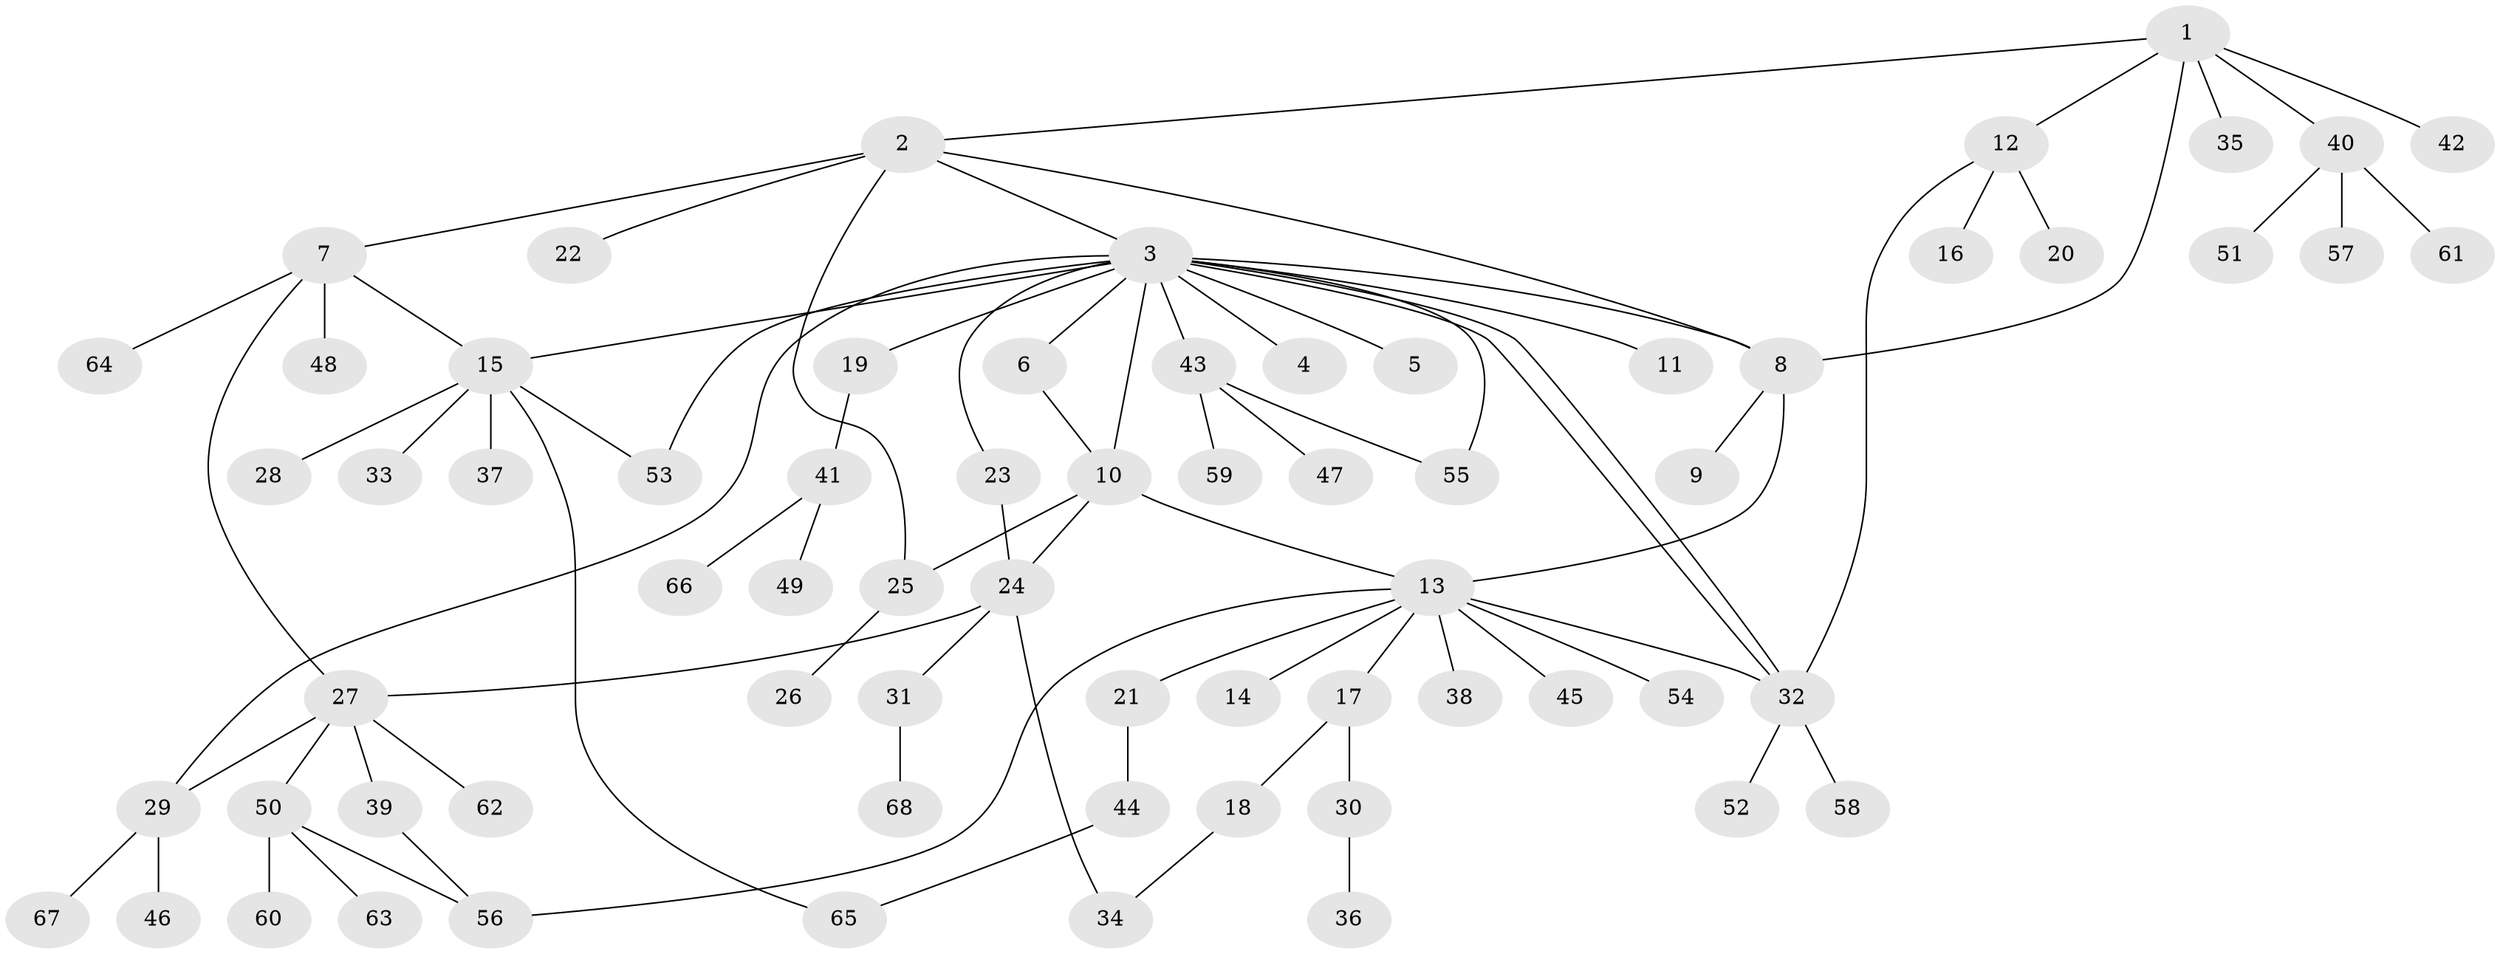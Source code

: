 // coarse degree distribution, {1: 0.3235294117647059, 10: 0.029411764705882353, 4: 0.08823529411764706, 2: 0.2647058823529412, 5: 0.11764705882352941, 3: 0.14705882352941177, 8: 0.029411764705882353}
// Generated by graph-tools (version 1.1) at 2025/36/03/04/25 23:36:50]
// undirected, 68 vertices, 85 edges
graph export_dot {
  node [color=gray90,style=filled];
  1;
  2;
  3;
  4;
  5;
  6;
  7;
  8;
  9;
  10;
  11;
  12;
  13;
  14;
  15;
  16;
  17;
  18;
  19;
  20;
  21;
  22;
  23;
  24;
  25;
  26;
  27;
  28;
  29;
  30;
  31;
  32;
  33;
  34;
  35;
  36;
  37;
  38;
  39;
  40;
  41;
  42;
  43;
  44;
  45;
  46;
  47;
  48;
  49;
  50;
  51;
  52;
  53;
  54;
  55;
  56;
  57;
  58;
  59;
  60;
  61;
  62;
  63;
  64;
  65;
  66;
  67;
  68;
  1 -- 2;
  1 -- 8;
  1 -- 12;
  1 -- 35;
  1 -- 40;
  1 -- 42;
  2 -- 3;
  2 -- 7;
  2 -- 8;
  2 -- 22;
  2 -- 25;
  3 -- 4;
  3 -- 5;
  3 -- 6;
  3 -- 8;
  3 -- 10;
  3 -- 11;
  3 -- 15;
  3 -- 19;
  3 -- 23;
  3 -- 29;
  3 -- 32;
  3 -- 32;
  3 -- 43;
  3 -- 53;
  3 -- 55;
  6 -- 10;
  7 -- 15;
  7 -- 27;
  7 -- 48;
  7 -- 64;
  8 -- 9;
  8 -- 13;
  10 -- 13;
  10 -- 24;
  10 -- 25;
  12 -- 16;
  12 -- 20;
  12 -- 32;
  13 -- 14;
  13 -- 17;
  13 -- 21;
  13 -- 32;
  13 -- 38;
  13 -- 45;
  13 -- 54;
  13 -- 56;
  15 -- 28;
  15 -- 33;
  15 -- 37;
  15 -- 53;
  15 -- 65;
  17 -- 18;
  17 -- 30;
  18 -- 34;
  19 -- 41;
  21 -- 44;
  23 -- 24;
  24 -- 27;
  24 -- 31;
  24 -- 34;
  25 -- 26;
  27 -- 29;
  27 -- 39;
  27 -- 50;
  27 -- 62;
  29 -- 46;
  29 -- 67;
  30 -- 36;
  31 -- 68;
  32 -- 52;
  32 -- 58;
  39 -- 56;
  40 -- 51;
  40 -- 57;
  40 -- 61;
  41 -- 49;
  41 -- 66;
  43 -- 47;
  43 -- 55;
  43 -- 59;
  44 -- 65;
  50 -- 56;
  50 -- 60;
  50 -- 63;
}
